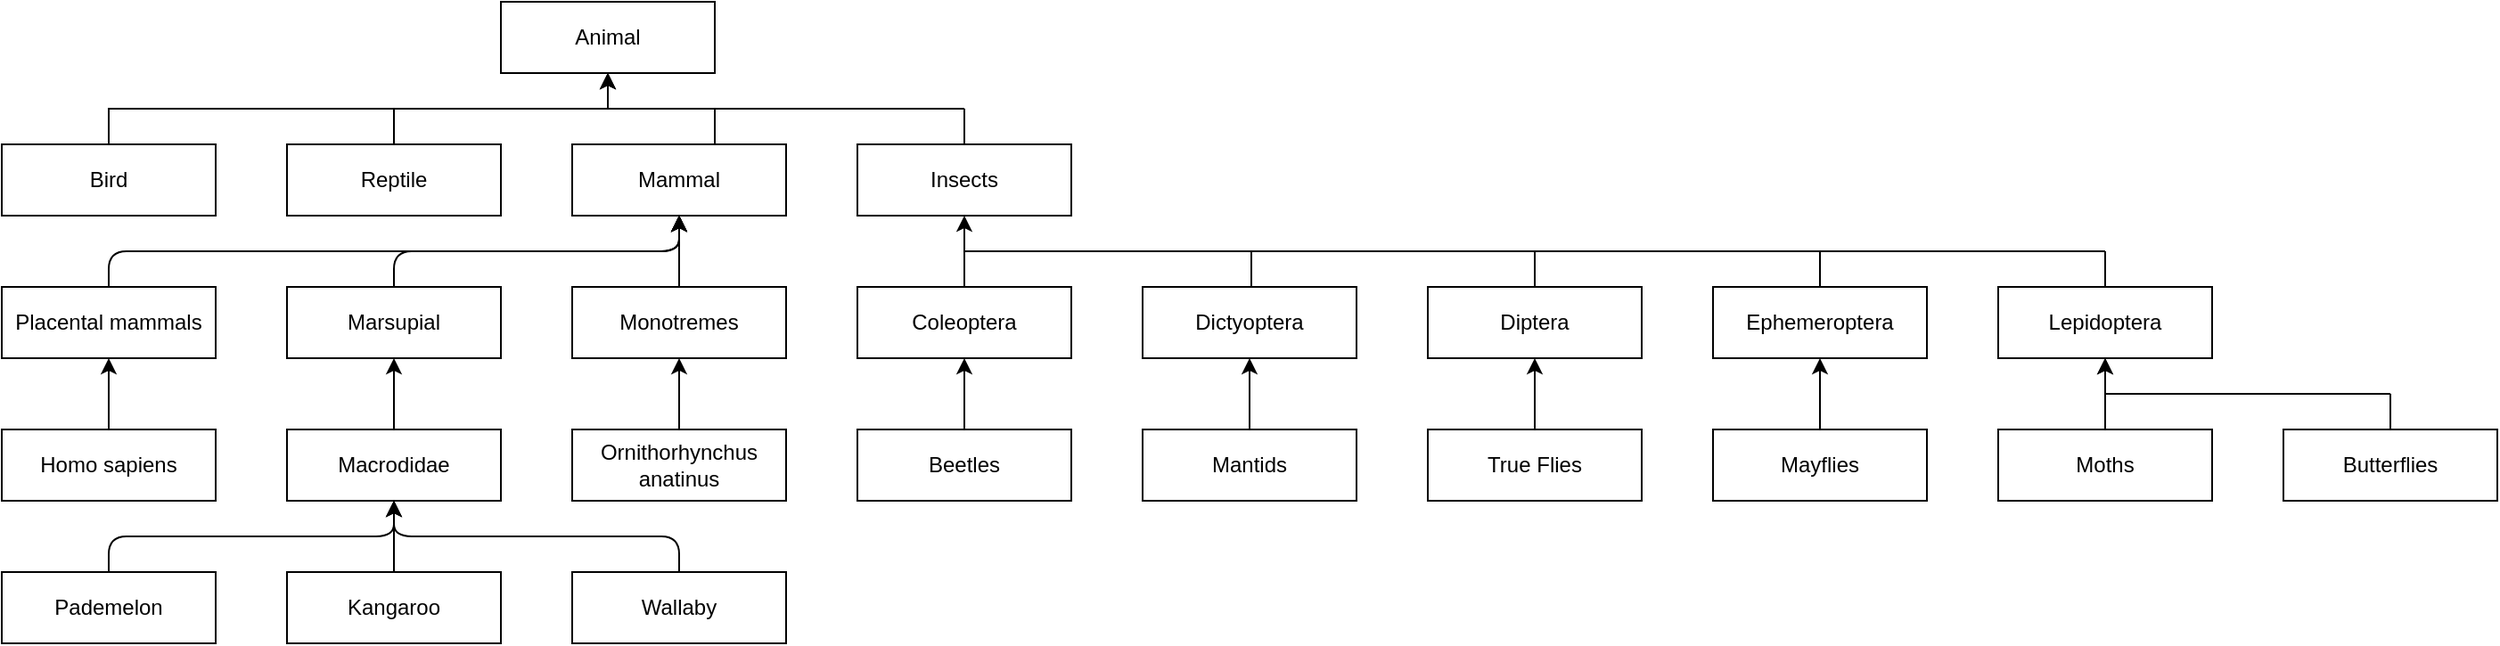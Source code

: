 <mxfile>
    <diagram id="dNLCztqH3MweOMcqoAa7" name="Page-1">
        <mxGraphModel dx="683" dy="397" grid="1" gridSize="10" guides="1" tooltips="1" connect="1" arrows="1" fold="1" page="1" pageScale="1" pageWidth="827" pageHeight="1169" math="0" shadow="0">
            <root>
                <mxCell id="0"/>
                <mxCell id="1" parent="0"/>
                <mxCell id="1Od9EFrRf6_AAKmEEDXL-1" value="Animal&lt;br&gt;" style="rounded=0;whiteSpace=wrap;html=1;" parent="1" vertex="1">
                    <mxGeometry x="360" y="80" width="120" height="40" as="geometry"/>
                </mxCell>
                <mxCell id="ymgFLhWbMuOgVbnSQw02-6" style="edgeStyle=orthogonalEdgeStyle;rounded=0;orthogonalLoop=1;jettySize=auto;html=1;" parent="1" source="1Od9EFrRf6_AAKmEEDXL-2" edge="1">
                    <mxGeometry relative="1" as="geometry">
                        <mxPoint x="420" y="120" as="targetPoint"/>
                        <Array as="points">
                            <mxPoint x="480" y="140"/>
                            <mxPoint x="420" y="140"/>
                        </Array>
                    </mxGeometry>
                </mxCell>
                <mxCell id="1Od9EFrRf6_AAKmEEDXL-2" value="Mammal" style="rounded=0;whiteSpace=wrap;html=1;" parent="1" vertex="1">
                    <mxGeometry x="400" y="160" width="120" height="40" as="geometry"/>
                </mxCell>
                <mxCell id="1Od9EFrRf6_AAKmEEDXL-4" value="Diptera" style="rounded=0;whiteSpace=wrap;html=1;" parent="1" vertex="1">
                    <mxGeometry x="880" y="240" width="120" height="40" as="geometry"/>
                </mxCell>
                <mxCell id="1Od9EFrRf6_AAKmEEDXL-5" value="Dictyoptera" style="rounded=0;whiteSpace=wrap;html=1;" parent="1" vertex="1">
                    <mxGeometry x="720" y="240" width="120" height="40" as="geometry"/>
                </mxCell>
                <mxCell id="1Od9EFrRf6_AAKmEEDXL-6" value="Coleoptera" style="rounded=0;whiteSpace=wrap;html=1;" parent="1" vertex="1">
                    <mxGeometry x="560" y="240" width="120" height="40" as="geometry"/>
                </mxCell>
                <mxCell id="1Od9EFrRf6_AAKmEEDXL-13" style="edgeStyle=orthogonalEdgeStyle;rounded=0;orthogonalLoop=1;jettySize=auto;html=1;entryX=0.5;entryY=1;entryDx=0;entryDy=0;" parent="1" source="1Od9EFrRf6_AAKmEEDXL-12" target="1Od9EFrRf6_AAKmEEDXL-6" edge="1">
                    <mxGeometry relative="1" as="geometry"/>
                </mxCell>
                <mxCell id="1Od9EFrRf6_AAKmEEDXL-12" value="Beetles" style="rounded=0;whiteSpace=wrap;html=1;" parent="1" vertex="1">
                    <mxGeometry x="560" y="320" width="120" height="40" as="geometry"/>
                </mxCell>
                <mxCell id="1Od9EFrRf6_AAKmEEDXL-15" style="edgeStyle=orthogonalEdgeStyle;rounded=0;orthogonalLoop=1;jettySize=auto;html=1;entryX=0.5;entryY=1;entryDx=0;entryDy=0;" parent="1" source="1Od9EFrRf6_AAKmEEDXL-14" target="1Od9EFrRf6_AAKmEEDXL-5" edge="1">
                    <mxGeometry relative="1" as="geometry"/>
                </mxCell>
                <mxCell id="1Od9EFrRf6_AAKmEEDXL-14" value="Mantids" style="rounded=0;whiteSpace=wrap;html=1;" parent="1" vertex="1">
                    <mxGeometry x="720" y="320" width="120" height="40" as="geometry"/>
                </mxCell>
                <mxCell id="1Od9EFrRf6_AAKmEEDXL-17" style="edgeStyle=orthogonalEdgeStyle;rounded=0;orthogonalLoop=1;jettySize=auto;html=1;entryX=0.5;entryY=1;entryDx=0;entryDy=0;" parent="1" source="1Od9EFrRf6_AAKmEEDXL-16" target="1Od9EFrRf6_AAKmEEDXL-4" edge="1">
                    <mxGeometry relative="1" as="geometry"/>
                </mxCell>
                <mxCell id="1Od9EFrRf6_AAKmEEDXL-16" value="True Flies" style="rounded=0;whiteSpace=wrap;html=1;" parent="1" vertex="1">
                    <mxGeometry x="880" y="320" width="120" height="40" as="geometry"/>
                </mxCell>
                <mxCell id="ymgFLhWbMuOgVbnSQw02-5" style="edgeStyle=orthogonalEdgeStyle;rounded=0;orthogonalLoop=1;jettySize=auto;html=1;entryX=0.5;entryY=1;entryDx=0;entryDy=0;" parent="1" source="1Od9EFrRf6_AAKmEEDXL-18" target="1Od9EFrRf6_AAKmEEDXL-1" edge="1">
                    <mxGeometry relative="1" as="geometry"/>
                </mxCell>
                <mxCell id="1Od9EFrRf6_AAKmEEDXL-18" value="Reptile" style="rounded=0;whiteSpace=wrap;html=1;" parent="1" vertex="1">
                    <mxGeometry x="240" y="160" width="120" height="40" as="geometry"/>
                </mxCell>
                <mxCell id="ymgFLhWbMuOgVbnSQw02-7" style="edgeStyle=orthogonalEdgeStyle;rounded=0;orthogonalLoop=1;jettySize=auto;html=1;" parent="1" source="1Od9EFrRf6_AAKmEEDXL-20" target="1Od9EFrRf6_AAKmEEDXL-1" edge="1">
                    <mxGeometry relative="1" as="geometry">
                        <Array as="points">
                            <mxPoint x="140" y="140"/>
                            <mxPoint x="420" y="140"/>
                        </Array>
                    </mxGeometry>
                </mxCell>
                <mxCell id="1Od9EFrRf6_AAKmEEDXL-20" value="Bird" style="rounded=0;whiteSpace=wrap;html=1;" parent="1" vertex="1">
                    <mxGeometry x="80" y="160" width="120" height="40" as="geometry"/>
                </mxCell>
                <mxCell id="2" value="Insects" style="rounded=0;whiteSpace=wrap;html=1;" parent="1" vertex="1">
                    <mxGeometry x="560" y="160" width="120" height="40" as="geometry"/>
                </mxCell>
                <mxCell id="4" value="" style="endArrow=none;html=1;" parent="1" edge="1">
                    <mxGeometry width="50" height="50" relative="1" as="geometry">
                        <mxPoint x="480" y="140" as="sourcePoint"/>
                        <mxPoint x="620" y="140" as="targetPoint"/>
                    </mxGeometry>
                </mxCell>
                <mxCell id="5" value="" style="endArrow=none;html=1;" parent="1" source="2" edge="1">
                    <mxGeometry width="50" height="50" relative="1" as="geometry">
                        <mxPoint x="490" y="220" as="sourcePoint"/>
                        <mxPoint x="620" y="140" as="targetPoint"/>
                    </mxGeometry>
                </mxCell>
                <mxCell id="8" value="Ephemeroptera" style="rounded=0;whiteSpace=wrap;html=1;" parent="1" vertex="1">
                    <mxGeometry x="1040" y="240" width="120" height="40" as="geometry"/>
                </mxCell>
                <mxCell id="13" value="" style="edgeStyle=orthogonalEdgeStyle;rounded=0;orthogonalLoop=1;jettySize=auto;html=1;" parent="1" source="9" target="8" edge="1">
                    <mxGeometry relative="1" as="geometry"/>
                </mxCell>
                <mxCell id="9" value="Mayflies" style="rounded=0;whiteSpace=wrap;html=1;" parent="1" vertex="1">
                    <mxGeometry x="1040" y="320" width="120" height="40" as="geometry"/>
                </mxCell>
                <mxCell id="10" value="Lepidoptera" style="rounded=0;whiteSpace=wrap;html=1;" parent="1" vertex="1">
                    <mxGeometry x="1200" y="240" width="120" height="40" as="geometry"/>
                </mxCell>
                <mxCell id="14" value="" style="edgeStyle=orthogonalEdgeStyle;rounded=0;orthogonalLoop=1;jettySize=auto;html=1;" parent="1" source="11" target="10" edge="1">
                    <mxGeometry relative="1" as="geometry"/>
                </mxCell>
                <mxCell id="18" value="" style="edgeStyle=orthogonalEdgeStyle;rounded=0;orthogonalLoop=1;jettySize=auto;html=1;" parent="1" source="11" target="10" edge="1">
                    <mxGeometry relative="1" as="geometry"/>
                </mxCell>
                <mxCell id="11" value="Moths" style="rounded=0;whiteSpace=wrap;html=1;" parent="1" vertex="1">
                    <mxGeometry x="1200" y="320" width="120" height="40" as="geometry"/>
                </mxCell>
                <mxCell id="12" value="Butterflies" style="rounded=0;whiteSpace=wrap;html=1;" parent="1" vertex="1">
                    <mxGeometry x="1360" y="320" width="120" height="40" as="geometry"/>
                </mxCell>
                <mxCell id="21" value="" style="endArrow=none;html=1;" parent="1" edge="1">
                    <mxGeometry width="50" height="50" relative="1" as="geometry">
                        <mxPoint x="1260" y="300" as="sourcePoint"/>
                        <mxPoint x="1420" y="300" as="targetPoint"/>
                    </mxGeometry>
                </mxCell>
                <mxCell id="22" value="" style="endArrow=none;html=1;exitX=0.5;exitY=0;exitDx=0;exitDy=0;" parent="1" source="12" edge="1">
                    <mxGeometry width="50" height="50" relative="1" as="geometry">
                        <mxPoint x="1270" y="320" as="sourcePoint"/>
                        <mxPoint x="1420" y="300" as="targetPoint"/>
                    </mxGeometry>
                </mxCell>
                <mxCell id="23" value="" style="endArrow=classic;html=1;entryX=0.5;entryY=1;entryDx=0;entryDy=0;exitX=0.5;exitY=0;exitDx=0;exitDy=0;" parent="1" source="1Od9EFrRf6_AAKmEEDXL-6" target="2" edge="1">
                    <mxGeometry width="50" height="50" relative="1" as="geometry">
                        <mxPoint x="620" y="220" as="sourcePoint"/>
                        <mxPoint x="670" y="270" as="targetPoint"/>
                    </mxGeometry>
                </mxCell>
                <mxCell id="24" value="" style="endArrow=none;html=1;" parent="1" edge="1">
                    <mxGeometry width="50" height="50" relative="1" as="geometry">
                        <mxPoint x="1260" y="220" as="sourcePoint"/>
                        <mxPoint x="620" y="220" as="targetPoint"/>
                    </mxGeometry>
                </mxCell>
                <mxCell id="26" value="" style="endArrow=none;html=1;exitX=0.5;exitY=0;exitDx=0;exitDy=0;" parent="1" edge="1">
                    <mxGeometry width="50" height="50" relative="1" as="geometry">
                        <mxPoint x="781" y="240" as="sourcePoint"/>
                        <mxPoint x="781" y="220" as="targetPoint"/>
                    </mxGeometry>
                </mxCell>
                <mxCell id="27" value="" style="endArrow=none;html=1;exitX=0.5;exitY=0;exitDx=0;exitDy=0;" parent="1" source="1Od9EFrRf6_AAKmEEDXL-4" edge="1">
                    <mxGeometry width="50" height="50" relative="1" as="geometry">
                        <mxPoint x="921" y="320" as="sourcePoint"/>
                        <mxPoint x="940" y="220" as="targetPoint"/>
                    </mxGeometry>
                </mxCell>
                <mxCell id="28" value="" style="endArrow=none;html=1;exitX=0.5;exitY=0;exitDx=0;exitDy=0;" parent="1" source="8" edge="1">
                    <mxGeometry width="50" height="50" relative="1" as="geometry">
                        <mxPoint x="1399" y="320" as="sourcePoint"/>
                        <mxPoint x="1100" y="220" as="targetPoint"/>
                    </mxGeometry>
                </mxCell>
                <mxCell id="29" value="" style="endArrow=none;html=1;exitX=0.5;exitY=0;exitDx=0;exitDy=0;" parent="1" source="10" edge="1">
                    <mxGeometry width="50" height="50" relative="1" as="geometry">
                        <mxPoint x="1180" y="320" as="sourcePoint"/>
                        <mxPoint x="1260" y="220" as="targetPoint"/>
                    </mxGeometry>
                </mxCell>
                <mxCell id="42" value="" style="edgeStyle=orthogonalEdgeStyle;rounded=0;orthogonalLoop=1;jettySize=auto;html=1;" edge="1" parent="1" source="30" target="1Od9EFrRf6_AAKmEEDXL-2">
                    <mxGeometry relative="1" as="geometry"/>
                </mxCell>
                <mxCell id="48" value="" style="edgeStyle=orthogonalEdgeStyle;rounded=0;orthogonalLoop=1;jettySize=auto;html=1;" edge="1" parent="1" source="30" target="1Od9EFrRf6_AAKmEEDXL-2">
                    <mxGeometry relative="1" as="geometry"/>
                </mxCell>
                <mxCell id="49" value="" style="edgeStyle=orthogonalEdgeStyle;rounded=0;orthogonalLoop=1;jettySize=auto;html=1;" edge="1" parent="1" source="30" target="1Od9EFrRf6_AAKmEEDXL-2">
                    <mxGeometry relative="1" as="geometry"/>
                </mxCell>
                <mxCell id="50" value="" style="edgeStyle=orthogonalEdgeStyle;rounded=0;orthogonalLoop=1;jettySize=auto;html=1;" edge="1" parent="1" source="30" target="1Od9EFrRf6_AAKmEEDXL-2">
                    <mxGeometry relative="1" as="geometry"/>
                </mxCell>
                <mxCell id="30" value="&#10;&#10;Monotremes&#10;&#10;" style="rounded=0;whiteSpace=wrap;html=1;" vertex="1" parent="1">
                    <mxGeometry x="400" y="240" width="120" height="40" as="geometry"/>
                </mxCell>
                <mxCell id="32" value="&#10;&#10;Marsupial&#10;&#10;" style="rounded=0;whiteSpace=wrap;html=1;" vertex="1" parent="1">
                    <mxGeometry x="240" y="240" width="120" height="40" as="geometry"/>
                </mxCell>
                <mxCell id="33" value="&#10;&#10;Placental mammals&#10;&#10;" style="rounded=0;whiteSpace=wrap;html=1;" vertex="1" parent="1">
                    <mxGeometry x="80" y="240" width="120" height="40" as="geometry"/>
                </mxCell>
                <mxCell id="35" value="Homo sapiens" style="rounded=0;whiteSpace=wrap;html=1;" vertex="1" parent="1">
                    <mxGeometry x="80" y="320" width="120" height="40" as="geometry"/>
                </mxCell>
                <mxCell id="36" value="Wallaby" style="rounded=0;whiteSpace=wrap;html=1;" vertex="1" parent="1">
                    <mxGeometry x="400" y="400" width="120" height="40" as="geometry"/>
                </mxCell>
                <mxCell id="37" value="Macrodidae" style="rounded=0;whiteSpace=wrap;html=1;" vertex="1" parent="1">
                    <mxGeometry x="240" y="320" width="120" height="40" as="geometry"/>
                </mxCell>
                <mxCell id="41" value="" style="edgeStyle=segmentEdgeStyle;endArrow=classic;html=1;entryX=0.5;entryY=1;entryDx=0;entryDy=0;" edge="1" parent="1" target="1Od9EFrRf6_AAKmEEDXL-2">
                    <mxGeometry width="50" height="50" relative="1" as="geometry">
                        <mxPoint x="460" y="240" as="sourcePoint"/>
                        <mxPoint x="470" y="290" as="targetPoint"/>
                    </mxGeometry>
                </mxCell>
                <mxCell id="43" value="" style="edgeStyle=segmentEdgeStyle;endArrow=classic;html=1;exitX=0.5;exitY=0;exitDx=0;exitDy=0;" edge="1" parent="1" source="32">
                    <mxGeometry width="50" height="50" relative="1" as="geometry">
                        <mxPoint x="470" y="250" as="sourcePoint"/>
                        <mxPoint x="460" y="200" as="targetPoint"/>
                        <Array as="points">
                            <mxPoint x="300" y="220"/>
                        </Array>
                    </mxGeometry>
                </mxCell>
                <mxCell id="44" value="" style="edgeStyle=segmentEdgeStyle;endArrow=classic;html=1;exitX=0.5;exitY=0;exitDx=0;exitDy=0;" edge="1" parent="1" source="33">
                    <mxGeometry width="50" height="50" relative="1" as="geometry">
                        <mxPoint x="310" y="250" as="sourcePoint"/>
                        <mxPoint x="460" y="200" as="targetPoint"/>
                        <Array as="points">
                            <mxPoint x="140" y="220"/>
                        </Array>
                    </mxGeometry>
                </mxCell>
                <mxCell id="51" value="" style="edgeStyle=segmentEdgeStyle;endArrow=classic;html=1;entryX=0.5;entryY=1;entryDx=0;entryDy=0;exitX=0.5;exitY=0;exitDx=0;exitDy=0;" edge="1" parent="1" source="57" target="30">
                    <mxGeometry width="50" height="50" relative="1" as="geometry">
                        <mxPoint x="470" y="250" as="sourcePoint"/>
                        <mxPoint x="470" y="210" as="targetPoint"/>
                    </mxGeometry>
                </mxCell>
                <mxCell id="52" value="" style="edgeStyle=segmentEdgeStyle;endArrow=classic;html=1;entryX=0.5;entryY=1;entryDx=0;entryDy=0;exitX=0.5;exitY=0;exitDx=0;exitDy=0;" edge="1" parent="1" source="37" target="32">
                    <mxGeometry width="50" height="50" relative="1" as="geometry">
                        <mxPoint x="480" y="260" as="sourcePoint"/>
                        <mxPoint x="480" y="220" as="targetPoint"/>
                    </mxGeometry>
                </mxCell>
                <mxCell id="53" value="" style="edgeStyle=segmentEdgeStyle;endArrow=classic;html=1;entryX=0.5;entryY=1;entryDx=0;entryDy=0;exitX=0.5;exitY=0;exitDx=0;exitDy=0;" edge="1" parent="1" source="35" target="33">
                    <mxGeometry width="50" height="50" relative="1" as="geometry">
                        <mxPoint x="490" y="270" as="sourcePoint"/>
                        <mxPoint x="490" y="230" as="targetPoint"/>
                    </mxGeometry>
                </mxCell>
                <mxCell id="54" value="Kangaroo" style="rounded=0;whiteSpace=wrap;html=1;" vertex="1" parent="1">
                    <mxGeometry x="240" y="400" width="120" height="40" as="geometry"/>
                </mxCell>
                <mxCell id="55" value="" style="edgeStyle=segmentEdgeStyle;endArrow=classic;html=1;entryX=0.5;entryY=1;entryDx=0;entryDy=0;exitX=0.5;exitY=0;exitDx=0;exitDy=0;" edge="1" parent="1" source="54" target="37">
                    <mxGeometry width="50" height="50" relative="1" as="geometry">
                        <mxPoint x="310" y="330.0" as="sourcePoint"/>
                        <mxPoint x="310" y="290" as="targetPoint"/>
                    </mxGeometry>
                </mxCell>
                <mxCell id="56" value="" style="edgeStyle=segmentEdgeStyle;endArrow=classic;html=1;exitX=0.5;exitY=0;exitDx=0;exitDy=0;" edge="1" parent="1" source="36">
                    <mxGeometry width="50" height="50" relative="1" as="geometry">
                        <mxPoint x="310" y="410.0" as="sourcePoint"/>
                        <mxPoint x="300" y="360" as="targetPoint"/>
                        <Array as="points">
                            <mxPoint x="460" y="380"/>
                        </Array>
                    </mxGeometry>
                </mxCell>
                <mxCell id="57" value="Ornithorhynchus anatinus" style="rounded=0;whiteSpace=wrap;html=1;" vertex="1" parent="1">
                    <mxGeometry x="400" y="320" width="120" height="40" as="geometry"/>
                </mxCell>
                <mxCell id="58" value="Pademelon" style="rounded=0;whiteSpace=wrap;html=1;" vertex="1" parent="1">
                    <mxGeometry x="80" y="400" width="120" height="40" as="geometry"/>
                </mxCell>
                <mxCell id="59" value="" style="edgeStyle=segmentEdgeStyle;endArrow=classic;html=1;exitX=0.5;exitY=0;exitDx=0;exitDy=0;" edge="1" parent="1" source="58">
                    <mxGeometry width="50" height="50" relative="1" as="geometry">
                        <mxPoint x="470" y="410.0" as="sourcePoint"/>
                        <mxPoint x="300" y="360" as="targetPoint"/>
                        <Array as="points">
                            <mxPoint x="140" y="380"/>
                            <mxPoint x="300" y="380"/>
                        </Array>
                    </mxGeometry>
                </mxCell>
            </root>
        </mxGraphModel>
    </diagram>
</mxfile>
